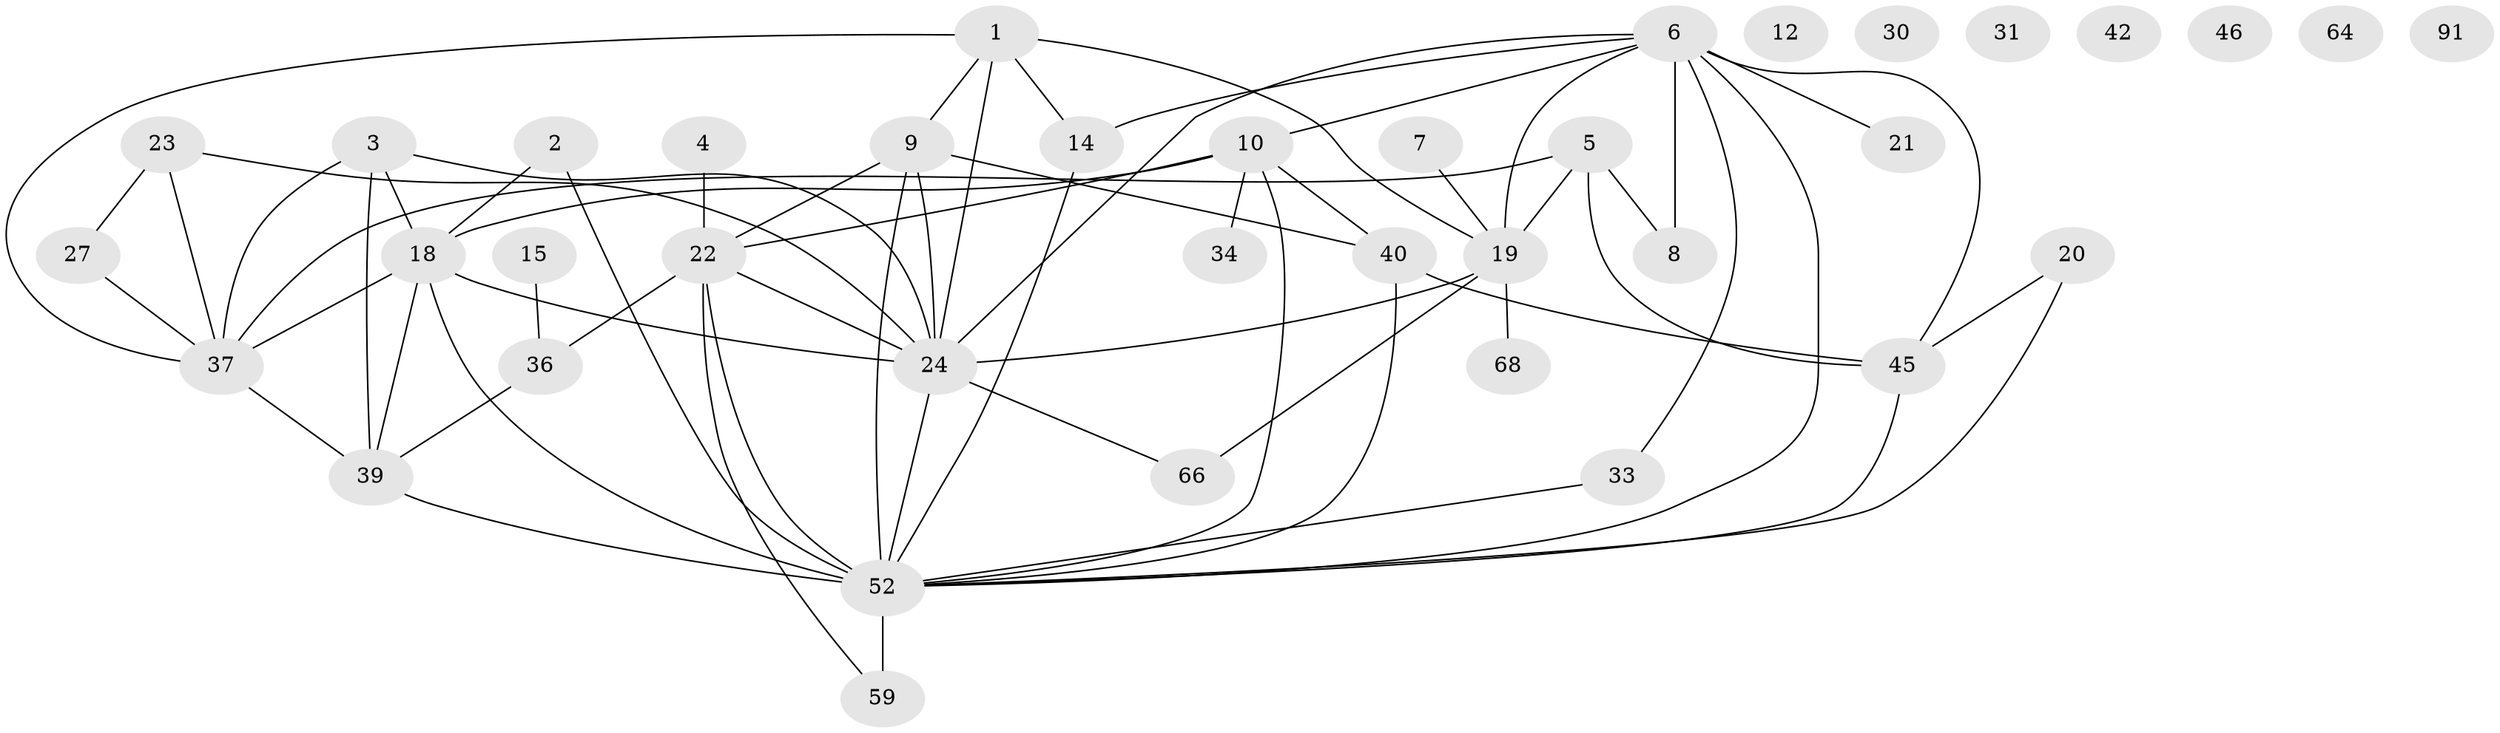 // original degree distribution, {6: 0.06521739130434782, 1: 0.15217391304347827, 4: 0.16304347826086957, 2: 0.2717391304347826, 3: 0.18478260869565216, 5: 0.08695652173913043, 0: 0.06521739130434782, 7: 0.010869565217391304}
// Generated by graph-tools (version 1.1) at 2025/16/03/04/25 18:16:47]
// undirected, 38 vertices, 64 edges
graph export_dot {
graph [start="1"]
  node [color=gray90,style=filled];
  1 [super="+51+67+69"];
  2 [super="+35"];
  3 [super="+26"];
  4;
  5 [super="+70+29"];
  6 [super="+61+44+75+17"];
  7;
  8;
  9 [super="+28"];
  10 [super="+13+11"];
  12 [super="+47"];
  14 [super="+16"];
  15;
  18 [super="+32+53"];
  19 [super="+58"];
  20;
  21;
  22 [super="+38"];
  23 [super="+89"];
  24 [super="+43+25"];
  27 [super="+88"];
  30;
  31;
  33;
  34 [super="+78"];
  36 [super="+48"];
  37 [super="+56+71"];
  39 [super="+41"];
  40 [super="+63"];
  42;
  45 [super="+81"];
  46;
  52 [super="+54"];
  59;
  64;
  66;
  68 [super="+82"];
  91;
  1 -- 37;
  1 -- 9;
  1 -- 14;
  1 -- 19;
  1 -- 24;
  2 -- 18;
  2 -- 52;
  3 -- 37;
  3 -- 18;
  3 -- 24;
  3 -- 39;
  4 -- 22;
  5 -- 8;
  5 -- 37;
  5 -- 45;
  5 -- 19;
  6 -- 33;
  6 -- 19;
  6 -- 45;
  6 -- 52;
  6 -- 21;
  6 -- 24;
  6 -- 14;
  6 -- 10;
  6 -- 8;
  7 -- 19;
  9 -- 52;
  9 -- 24 [weight=2];
  9 -- 40;
  9 -- 22;
  10 -- 22 [weight=3];
  10 -- 18;
  10 -- 52;
  10 -- 40;
  10 -- 34;
  14 -- 52;
  15 -- 36;
  18 -- 52;
  18 -- 37;
  18 -- 39;
  18 -- 24 [weight=2];
  19 -- 66;
  19 -- 68;
  19 -- 24;
  20 -- 45;
  20 -- 52;
  22 -- 36 [weight=2];
  22 -- 52 [weight=2];
  22 -- 24;
  22 -- 59;
  23 -- 24;
  23 -- 27;
  23 -- 37;
  24 -- 66;
  24 -- 52;
  27 -- 37;
  33 -- 52;
  36 -- 39;
  37 -- 39;
  39 -- 52 [weight=2];
  40 -- 52;
  40 -- 45;
  45 -- 52;
  52 -- 59 [weight=2];
}
